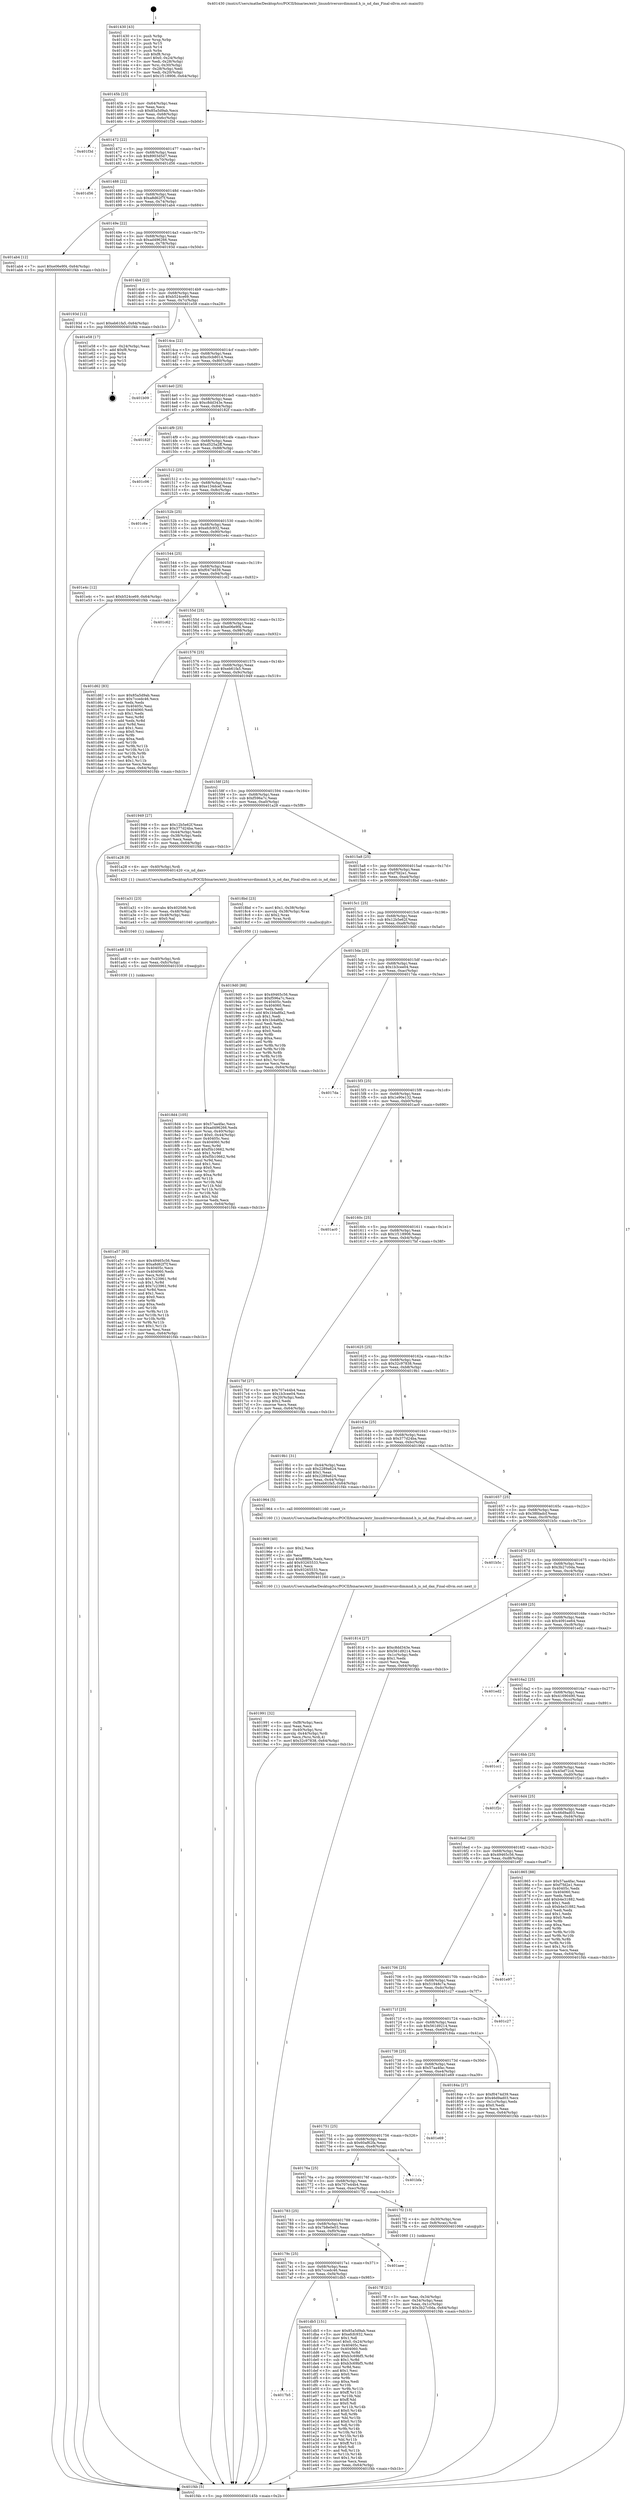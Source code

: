 digraph "0x401430" {
  label = "0x401430 (/mnt/c/Users/mathe/Desktop/tcc/POCII/binaries/extr_linuxdriversnvdimmnd.h_is_nd_dax_Final-ollvm.out::main(0))"
  labelloc = "t"
  node[shape=record]

  Entry [label="",width=0.3,height=0.3,shape=circle,fillcolor=black,style=filled]
  "0x40145b" [label="{
     0x40145b [23]\l
     | [instrs]\l
     &nbsp;&nbsp;0x40145b \<+3\>: mov -0x64(%rbp),%eax\l
     &nbsp;&nbsp;0x40145e \<+2\>: mov %eax,%ecx\l
     &nbsp;&nbsp;0x401460 \<+6\>: sub $0x85a5d9ab,%ecx\l
     &nbsp;&nbsp;0x401466 \<+3\>: mov %eax,-0x68(%rbp)\l
     &nbsp;&nbsp;0x401469 \<+3\>: mov %ecx,-0x6c(%rbp)\l
     &nbsp;&nbsp;0x40146c \<+6\>: je 0000000000401f3d \<main+0xb0d\>\l
  }"]
  "0x401f3d" [label="{
     0x401f3d\l
  }", style=dashed]
  "0x401472" [label="{
     0x401472 [22]\l
     | [instrs]\l
     &nbsp;&nbsp;0x401472 \<+5\>: jmp 0000000000401477 \<main+0x47\>\l
     &nbsp;&nbsp;0x401477 \<+3\>: mov -0x68(%rbp),%eax\l
     &nbsp;&nbsp;0x40147a \<+5\>: sub $0x8903d5d7,%eax\l
     &nbsp;&nbsp;0x40147f \<+3\>: mov %eax,-0x70(%rbp)\l
     &nbsp;&nbsp;0x401482 \<+6\>: je 0000000000401d56 \<main+0x926\>\l
  }"]
  Exit [label="",width=0.3,height=0.3,shape=circle,fillcolor=black,style=filled,peripheries=2]
  "0x401d56" [label="{
     0x401d56\l
  }", style=dashed]
  "0x401488" [label="{
     0x401488 [22]\l
     | [instrs]\l
     &nbsp;&nbsp;0x401488 \<+5\>: jmp 000000000040148d \<main+0x5d\>\l
     &nbsp;&nbsp;0x40148d \<+3\>: mov -0x68(%rbp),%eax\l
     &nbsp;&nbsp;0x401490 \<+5\>: sub $0xa8d62f7f,%eax\l
     &nbsp;&nbsp;0x401495 \<+3\>: mov %eax,-0x74(%rbp)\l
     &nbsp;&nbsp;0x401498 \<+6\>: je 0000000000401ab4 \<main+0x684\>\l
  }"]
  "0x4017b5" [label="{
     0x4017b5\l
  }", style=dashed]
  "0x401ab4" [label="{
     0x401ab4 [12]\l
     | [instrs]\l
     &nbsp;&nbsp;0x401ab4 \<+7\>: movl $0xe06e9f4,-0x64(%rbp)\l
     &nbsp;&nbsp;0x401abb \<+5\>: jmp 0000000000401f4b \<main+0xb1b\>\l
  }"]
  "0x40149e" [label="{
     0x40149e [22]\l
     | [instrs]\l
     &nbsp;&nbsp;0x40149e \<+5\>: jmp 00000000004014a3 \<main+0x73\>\l
     &nbsp;&nbsp;0x4014a3 \<+3\>: mov -0x68(%rbp),%eax\l
     &nbsp;&nbsp;0x4014a6 \<+5\>: sub $0xad496266,%eax\l
     &nbsp;&nbsp;0x4014ab \<+3\>: mov %eax,-0x78(%rbp)\l
     &nbsp;&nbsp;0x4014ae \<+6\>: je 000000000040193d \<main+0x50d\>\l
  }"]
  "0x401db5" [label="{
     0x401db5 [151]\l
     | [instrs]\l
     &nbsp;&nbsp;0x401db5 \<+5\>: mov $0x85a5d9ab,%eax\l
     &nbsp;&nbsp;0x401dba \<+5\>: mov $0xefcfc932,%ecx\l
     &nbsp;&nbsp;0x401dbf \<+2\>: mov $0x1,%dl\l
     &nbsp;&nbsp;0x401dc1 \<+7\>: movl $0x0,-0x24(%rbp)\l
     &nbsp;&nbsp;0x401dc8 \<+7\>: mov 0x40405c,%esi\l
     &nbsp;&nbsp;0x401dcf \<+7\>: mov 0x404060,%edi\l
     &nbsp;&nbsp;0x401dd6 \<+3\>: mov %esi,%r8d\l
     &nbsp;&nbsp;0x401dd9 \<+7\>: add $0xb3c69bf5,%r8d\l
     &nbsp;&nbsp;0x401de0 \<+4\>: sub $0x1,%r8d\l
     &nbsp;&nbsp;0x401de4 \<+7\>: sub $0xb3c69bf5,%r8d\l
     &nbsp;&nbsp;0x401deb \<+4\>: imul %r8d,%esi\l
     &nbsp;&nbsp;0x401def \<+3\>: and $0x1,%esi\l
     &nbsp;&nbsp;0x401df2 \<+3\>: cmp $0x0,%esi\l
     &nbsp;&nbsp;0x401df5 \<+4\>: sete %r9b\l
     &nbsp;&nbsp;0x401df9 \<+3\>: cmp $0xa,%edi\l
     &nbsp;&nbsp;0x401dfc \<+4\>: setl %r10b\l
     &nbsp;&nbsp;0x401e00 \<+3\>: mov %r9b,%r11b\l
     &nbsp;&nbsp;0x401e03 \<+4\>: xor $0xff,%r11b\l
     &nbsp;&nbsp;0x401e07 \<+3\>: mov %r10b,%bl\l
     &nbsp;&nbsp;0x401e0a \<+3\>: xor $0xff,%bl\l
     &nbsp;&nbsp;0x401e0d \<+3\>: xor $0x0,%dl\l
     &nbsp;&nbsp;0x401e10 \<+3\>: mov %r11b,%r14b\l
     &nbsp;&nbsp;0x401e13 \<+4\>: and $0x0,%r14b\l
     &nbsp;&nbsp;0x401e17 \<+3\>: and %dl,%r9b\l
     &nbsp;&nbsp;0x401e1a \<+3\>: mov %bl,%r15b\l
     &nbsp;&nbsp;0x401e1d \<+4\>: and $0x0,%r15b\l
     &nbsp;&nbsp;0x401e21 \<+3\>: and %dl,%r10b\l
     &nbsp;&nbsp;0x401e24 \<+3\>: or %r9b,%r14b\l
     &nbsp;&nbsp;0x401e27 \<+3\>: or %r10b,%r15b\l
     &nbsp;&nbsp;0x401e2a \<+3\>: xor %r15b,%r14b\l
     &nbsp;&nbsp;0x401e2d \<+3\>: or %bl,%r11b\l
     &nbsp;&nbsp;0x401e30 \<+4\>: xor $0xff,%r11b\l
     &nbsp;&nbsp;0x401e34 \<+3\>: or $0x0,%dl\l
     &nbsp;&nbsp;0x401e37 \<+3\>: and %dl,%r11b\l
     &nbsp;&nbsp;0x401e3a \<+3\>: or %r11b,%r14b\l
     &nbsp;&nbsp;0x401e3d \<+4\>: test $0x1,%r14b\l
     &nbsp;&nbsp;0x401e41 \<+3\>: cmovne %ecx,%eax\l
     &nbsp;&nbsp;0x401e44 \<+3\>: mov %eax,-0x64(%rbp)\l
     &nbsp;&nbsp;0x401e47 \<+5\>: jmp 0000000000401f4b \<main+0xb1b\>\l
  }"]
  "0x40193d" [label="{
     0x40193d [12]\l
     | [instrs]\l
     &nbsp;&nbsp;0x40193d \<+7\>: movl $0xeb61fa5,-0x64(%rbp)\l
     &nbsp;&nbsp;0x401944 \<+5\>: jmp 0000000000401f4b \<main+0xb1b\>\l
  }"]
  "0x4014b4" [label="{
     0x4014b4 [22]\l
     | [instrs]\l
     &nbsp;&nbsp;0x4014b4 \<+5\>: jmp 00000000004014b9 \<main+0x89\>\l
     &nbsp;&nbsp;0x4014b9 \<+3\>: mov -0x68(%rbp),%eax\l
     &nbsp;&nbsp;0x4014bc \<+5\>: sub $0xb524ce69,%eax\l
     &nbsp;&nbsp;0x4014c1 \<+3\>: mov %eax,-0x7c(%rbp)\l
     &nbsp;&nbsp;0x4014c4 \<+6\>: je 0000000000401e58 \<main+0xa28\>\l
  }"]
  "0x40179c" [label="{
     0x40179c [25]\l
     | [instrs]\l
     &nbsp;&nbsp;0x40179c \<+5\>: jmp 00000000004017a1 \<main+0x371\>\l
     &nbsp;&nbsp;0x4017a1 \<+3\>: mov -0x68(%rbp),%eax\l
     &nbsp;&nbsp;0x4017a4 \<+5\>: sub $0x7ccedc46,%eax\l
     &nbsp;&nbsp;0x4017a9 \<+6\>: mov %eax,-0xf4(%rbp)\l
     &nbsp;&nbsp;0x4017af \<+6\>: je 0000000000401db5 \<main+0x985\>\l
  }"]
  "0x401e58" [label="{
     0x401e58 [17]\l
     | [instrs]\l
     &nbsp;&nbsp;0x401e58 \<+3\>: mov -0x24(%rbp),%eax\l
     &nbsp;&nbsp;0x401e5b \<+7\>: add $0xf8,%rsp\l
     &nbsp;&nbsp;0x401e62 \<+1\>: pop %rbx\l
     &nbsp;&nbsp;0x401e63 \<+2\>: pop %r14\l
     &nbsp;&nbsp;0x401e65 \<+2\>: pop %r15\l
     &nbsp;&nbsp;0x401e67 \<+1\>: pop %rbp\l
     &nbsp;&nbsp;0x401e68 \<+1\>: ret\l
  }"]
  "0x4014ca" [label="{
     0x4014ca [22]\l
     | [instrs]\l
     &nbsp;&nbsp;0x4014ca \<+5\>: jmp 00000000004014cf \<main+0x9f\>\l
     &nbsp;&nbsp;0x4014cf \<+3\>: mov -0x68(%rbp),%eax\l
     &nbsp;&nbsp;0x4014d2 \<+5\>: sub $0xc0cb8014,%eax\l
     &nbsp;&nbsp;0x4014d7 \<+3\>: mov %eax,-0x80(%rbp)\l
     &nbsp;&nbsp;0x4014da \<+6\>: je 0000000000401b09 \<main+0x6d9\>\l
  }"]
  "0x401aee" [label="{
     0x401aee\l
  }", style=dashed]
  "0x401b09" [label="{
     0x401b09\l
  }", style=dashed]
  "0x4014e0" [label="{
     0x4014e0 [25]\l
     | [instrs]\l
     &nbsp;&nbsp;0x4014e0 \<+5\>: jmp 00000000004014e5 \<main+0xb5\>\l
     &nbsp;&nbsp;0x4014e5 \<+3\>: mov -0x68(%rbp),%eax\l
     &nbsp;&nbsp;0x4014e8 \<+5\>: sub $0xc8dd343e,%eax\l
     &nbsp;&nbsp;0x4014ed \<+6\>: mov %eax,-0x84(%rbp)\l
     &nbsp;&nbsp;0x4014f3 \<+6\>: je 000000000040182f \<main+0x3ff\>\l
  }"]
  "0x401a57" [label="{
     0x401a57 [93]\l
     | [instrs]\l
     &nbsp;&nbsp;0x401a57 \<+5\>: mov $0x49465c56,%eax\l
     &nbsp;&nbsp;0x401a5c \<+5\>: mov $0xa8d62f7f,%esi\l
     &nbsp;&nbsp;0x401a61 \<+7\>: mov 0x40405c,%ecx\l
     &nbsp;&nbsp;0x401a68 \<+7\>: mov 0x404060,%edx\l
     &nbsp;&nbsp;0x401a6f \<+3\>: mov %ecx,%r8d\l
     &nbsp;&nbsp;0x401a72 \<+7\>: sub $0x7c23961,%r8d\l
     &nbsp;&nbsp;0x401a79 \<+4\>: sub $0x1,%r8d\l
     &nbsp;&nbsp;0x401a7d \<+7\>: add $0x7c23961,%r8d\l
     &nbsp;&nbsp;0x401a84 \<+4\>: imul %r8d,%ecx\l
     &nbsp;&nbsp;0x401a88 \<+3\>: and $0x1,%ecx\l
     &nbsp;&nbsp;0x401a8b \<+3\>: cmp $0x0,%ecx\l
     &nbsp;&nbsp;0x401a8e \<+4\>: sete %r9b\l
     &nbsp;&nbsp;0x401a92 \<+3\>: cmp $0xa,%edx\l
     &nbsp;&nbsp;0x401a95 \<+4\>: setl %r10b\l
     &nbsp;&nbsp;0x401a99 \<+3\>: mov %r9b,%r11b\l
     &nbsp;&nbsp;0x401a9c \<+3\>: and %r10b,%r11b\l
     &nbsp;&nbsp;0x401a9f \<+3\>: xor %r10b,%r9b\l
     &nbsp;&nbsp;0x401aa2 \<+3\>: or %r9b,%r11b\l
     &nbsp;&nbsp;0x401aa5 \<+4\>: test $0x1,%r11b\l
     &nbsp;&nbsp;0x401aa9 \<+3\>: cmovne %esi,%eax\l
     &nbsp;&nbsp;0x401aac \<+3\>: mov %eax,-0x64(%rbp)\l
     &nbsp;&nbsp;0x401aaf \<+5\>: jmp 0000000000401f4b \<main+0xb1b\>\l
  }"]
  "0x40182f" [label="{
     0x40182f\l
  }", style=dashed]
  "0x4014f9" [label="{
     0x4014f9 [25]\l
     | [instrs]\l
     &nbsp;&nbsp;0x4014f9 \<+5\>: jmp 00000000004014fe \<main+0xce\>\l
     &nbsp;&nbsp;0x4014fe \<+3\>: mov -0x68(%rbp),%eax\l
     &nbsp;&nbsp;0x401501 \<+5\>: sub $0xd525a2ff,%eax\l
     &nbsp;&nbsp;0x401506 \<+6\>: mov %eax,-0x88(%rbp)\l
     &nbsp;&nbsp;0x40150c \<+6\>: je 0000000000401c06 \<main+0x7d6\>\l
  }"]
  "0x401a48" [label="{
     0x401a48 [15]\l
     | [instrs]\l
     &nbsp;&nbsp;0x401a48 \<+4\>: mov -0x40(%rbp),%rdi\l
     &nbsp;&nbsp;0x401a4c \<+6\>: mov %eax,-0xfc(%rbp)\l
     &nbsp;&nbsp;0x401a52 \<+5\>: call 0000000000401030 \<free@plt\>\l
     | [calls]\l
     &nbsp;&nbsp;0x401030 \{1\} (unknown)\l
  }"]
  "0x401c06" [label="{
     0x401c06\l
  }", style=dashed]
  "0x401512" [label="{
     0x401512 [25]\l
     | [instrs]\l
     &nbsp;&nbsp;0x401512 \<+5\>: jmp 0000000000401517 \<main+0xe7\>\l
     &nbsp;&nbsp;0x401517 \<+3\>: mov -0x68(%rbp),%eax\l
     &nbsp;&nbsp;0x40151a \<+5\>: sub $0xe134dcef,%eax\l
     &nbsp;&nbsp;0x40151f \<+6\>: mov %eax,-0x8c(%rbp)\l
     &nbsp;&nbsp;0x401525 \<+6\>: je 0000000000401c6e \<main+0x83e\>\l
  }"]
  "0x401a31" [label="{
     0x401a31 [23]\l
     | [instrs]\l
     &nbsp;&nbsp;0x401a31 \<+10\>: movabs $0x4020d6,%rdi\l
     &nbsp;&nbsp;0x401a3b \<+3\>: mov %eax,-0x48(%rbp)\l
     &nbsp;&nbsp;0x401a3e \<+3\>: mov -0x48(%rbp),%esi\l
     &nbsp;&nbsp;0x401a41 \<+2\>: mov $0x0,%al\l
     &nbsp;&nbsp;0x401a43 \<+5\>: call 0000000000401040 \<printf@plt\>\l
     | [calls]\l
     &nbsp;&nbsp;0x401040 \{1\} (unknown)\l
  }"]
  "0x401c6e" [label="{
     0x401c6e\l
  }", style=dashed]
  "0x40152b" [label="{
     0x40152b [25]\l
     | [instrs]\l
     &nbsp;&nbsp;0x40152b \<+5\>: jmp 0000000000401530 \<main+0x100\>\l
     &nbsp;&nbsp;0x401530 \<+3\>: mov -0x68(%rbp),%eax\l
     &nbsp;&nbsp;0x401533 \<+5\>: sub $0xefcfc932,%eax\l
     &nbsp;&nbsp;0x401538 \<+6\>: mov %eax,-0x90(%rbp)\l
     &nbsp;&nbsp;0x40153e \<+6\>: je 0000000000401e4c \<main+0xa1c\>\l
  }"]
  "0x401991" [label="{
     0x401991 [32]\l
     | [instrs]\l
     &nbsp;&nbsp;0x401991 \<+6\>: mov -0xf8(%rbp),%ecx\l
     &nbsp;&nbsp;0x401997 \<+3\>: imul %eax,%ecx\l
     &nbsp;&nbsp;0x40199a \<+4\>: mov -0x40(%rbp),%rsi\l
     &nbsp;&nbsp;0x40199e \<+4\>: movslq -0x44(%rbp),%rdi\l
     &nbsp;&nbsp;0x4019a2 \<+3\>: mov %ecx,(%rsi,%rdi,4)\l
     &nbsp;&nbsp;0x4019a5 \<+7\>: movl $0x32c97838,-0x64(%rbp)\l
     &nbsp;&nbsp;0x4019ac \<+5\>: jmp 0000000000401f4b \<main+0xb1b\>\l
  }"]
  "0x401e4c" [label="{
     0x401e4c [12]\l
     | [instrs]\l
     &nbsp;&nbsp;0x401e4c \<+7\>: movl $0xb524ce69,-0x64(%rbp)\l
     &nbsp;&nbsp;0x401e53 \<+5\>: jmp 0000000000401f4b \<main+0xb1b\>\l
  }"]
  "0x401544" [label="{
     0x401544 [25]\l
     | [instrs]\l
     &nbsp;&nbsp;0x401544 \<+5\>: jmp 0000000000401549 \<main+0x119\>\l
     &nbsp;&nbsp;0x401549 \<+3\>: mov -0x68(%rbp),%eax\l
     &nbsp;&nbsp;0x40154c \<+5\>: sub $0xf0474d39,%eax\l
     &nbsp;&nbsp;0x401551 \<+6\>: mov %eax,-0x94(%rbp)\l
     &nbsp;&nbsp;0x401557 \<+6\>: je 0000000000401c62 \<main+0x832\>\l
  }"]
  "0x401969" [label="{
     0x401969 [40]\l
     | [instrs]\l
     &nbsp;&nbsp;0x401969 \<+5\>: mov $0x2,%ecx\l
     &nbsp;&nbsp;0x40196e \<+1\>: cltd\l
     &nbsp;&nbsp;0x40196f \<+2\>: idiv %ecx\l
     &nbsp;&nbsp;0x401971 \<+6\>: imul $0xfffffffe,%edx,%ecx\l
     &nbsp;&nbsp;0x401977 \<+6\>: add $0x93265533,%ecx\l
     &nbsp;&nbsp;0x40197d \<+3\>: add $0x1,%ecx\l
     &nbsp;&nbsp;0x401980 \<+6\>: sub $0x93265533,%ecx\l
     &nbsp;&nbsp;0x401986 \<+6\>: mov %ecx,-0xf8(%rbp)\l
     &nbsp;&nbsp;0x40198c \<+5\>: call 0000000000401160 \<next_i\>\l
     | [calls]\l
     &nbsp;&nbsp;0x401160 \{1\} (/mnt/c/Users/mathe/Desktop/tcc/POCII/binaries/extr_linuxdriversnvdimmnd.h_is_nd_dax_Final-ollvm.out::next_i)\l
  }"]
  "0x401c62" [label="{
     0x401c62\l
  }", style=dashed]
  "0x40155d" [label="{
     0x40155d [25]\l
     | [instrs]\l
     &nbsp;&nbsp;0x40155d \<+5\>: jmp 0000000000401562 \<main+0x132\>\l
     &nbsp;&nbsp;0x401562 \<+3\>: mov -0x68(%rbp),%eax\l
     &nbsp;&nbsp;0x401565 \<+5\>: sub $0xe06e9f4,%eax\l
     &nbsp;&nbsp;0x40156a \<+6\>: mov %eax,-0x98(%rbp)\l
     &nbsp;&nbsp;0x401570 \<+6\>: je 0000000000401d62 \<main+0x932\>\l
  }"]
  "0x4018d4" [label="{
     0x4018d4 [105]\l
     | [instrs]\l
     &nbsp;&nbsp;0x4018d4 \<+5\>: mov $0x57aa4fac,%ecx\l
     &nbsp;&nbsp;0x4018d9 \<+5\>: mov $0xad496266,%edx\l
     &nbsp;&nbsp;0x4018de \<+4\>: mov %rax,-0x40(%rbp)\l
     &nbsp;&nbsp;0x4018e2 \<+7\>: movl $0x0,-0x44(%rbp)\l
     &nbsp;&nbsp;0x4018e9 \<+7\>: mov 0x40405c,%esi\l
     &nbsp;&nbsp;0x4018f0 \<+8\>: mov 0x404060,%r8d\l
     &nbsp;&nbsp;0x4018f8 \<+3\>: mov %esi,%r9d\l
     &nbsp;&nbsp;0x4018fb \<+7\>: add $0xf5b10662,%r9d\l
     &nbsp;&nbsp;0x401902 \<+4\>: sub $0x1,%r9d\l
     &nbsp;&nbsp;0x401906 \<+7\>: sub $0xf5b10662,%r9d\l
     &nbsp;&nbsp;0x40190d \<+4\>: imul %r9d,%esi\l
     &nbsp;&nbsp;0x401911 \<+3\>: and $0x1,%esi\l
     &nbsp;&nbsp;0x401914 \<+3\>: cmp $0x0,%esi\l
     &nbsp;&nbsp;0x401917 \<+4\>: sete %r10b\l
     &nbsp;&nbsp;0x40191b \<+4\>: cmp $0xa,%r8d\l
     &nbsp;&nbsp;0x40191f \<+4\>: setl %r11b\l
     &nbsp;&nbsp;0x401923 \<+3\>: mov %r10b,%bl\l
     &nbsp;&nbsp;0x401926 \<+3\>: and %r11b,%bl\l
     &nbsp;&nbsp;0x401929 \<+3\>: xor %r11b,%r10b\l
     &nbsp;&nbsp;0x40192c \<+3\>: or %r10b,%bl\l
     &nbsp;&nbsp;0x40192f \<+3\>: test $0x1,%bl\l
     &nbsp;&nbsp;0x401932 \<+3\>: cmovne %edx,%ecx\l
     &nbsp;&nbsp;0x401935 \<+3\>: mov %ecx,-0x64(%rbp)\l
     &nbsp;&nbsp;0x401938 \<+5\>: jmp 0000000000401f4b \<main+0xb1b\>\l
  }"]
  "0x401d62" [label="{
     0x401d62 [83]\l
     | [instrs]\l
     &nbsp;&nbsp;0x401d62 \<+5\>: mov $0x85a5d9ab,%eax\l
     &nbsp;&nbsp;0x401d67 \<+5\>: mov $0x7ccedc46,%ecx\l
     &nbsp;&nbsp;0x401d6c \<+2\>: xor %edx,%edx\l
     &nbsp;&nbsp;0x401d6e \<+7\>: mov 0x40405c,%esi\l
     &nbsp;&nbsp;0x401d75 \<+7\>: mov 0x404060,%edi\l
     &nbsp;&nbsp;0x401d7c \<+3\>: sub $0x1,%edx\l
     &nbsp;&nbsp;0x401d7f \<+3\>: mov %esi,%r8d\l
     &nbsp;&nbsp;0x401d82 \<+3\>: add %edx,%r8d\l
     &nbsp;&nbsp;0x401d85 \<+4\>: imul %r8d,%esi\l
     &nbsp;&nbsp;0x401d89 \<+3\>: and $0x1,%esi\l
     &nbsp;&nbsp;0x401d8c \<+3\>: cmp $0x0,%esi\l
     &nbsp;&nbsp;0x401d8f \<+4\>: sete %r9b\l
     &nbsp;&nbsp;0x401d93 \<+3\>: cmp $0xa,%edi\l
     &nbsp;&nbsp;0x401d96 \<+4\>: setl %r10b\l
     &nbsp;&nbsp;0x401d9a \<+3\>: mov %r9b,%r11b\l
     &nbsp;&nbsp;0x401d9d \<+3\>: and %r10b,%r11b\l
     &nbsp;&nbsp;0x401da0 \<+3\>: xor %r10b,%r9b\l
     &nbsp;&nbsp;0x401da3 \<+3\>: or %r9b,%r11b\l
     &nbsp;&nbsp;0x401da6 \<+4\>: test $0x1,%r11b\l
     &nbsp;&nbsp;0x401daa \<+3\>: cmovne %ecx,%eax\l
     &nbsp;&nbsp;0x401dad \<+3\>: mov %eax,-0x64(%rbp)\l
     &nbsp;&nbsp;0x401db0 \<+5\>: jmp 0000000000401f4b \<main+0xb1b\>\l
  }"]
  "0x401576" [label="{
     0x401576 [25]\l
     | [instrs]\l
     &nbsp;&nbsp;0x401576 \<+5\>: jmp 000000000040157b \<main+0x14b\>\l
     &nbsp;&nbsp;0x40157b \<+3\>: mov -0x68(%rbp),%eax\l
     &nbsp;&nbsp;0x40157e \<+5\>: sub $0xeb61fa5,%eax\l
     &nbsp;&nbsp;0x401583 \<+6\>: mov %eax,-0x9c(%rbp)\l
     &nbsp;&nbsp;0x401589 \<+6\>: je 0000000000401949 \<main+0x519\>\l
  }"]
  "0x4017ff" [label="{
     0x4017ff [21]\l
     | [instrs]\l
     &nbsp;&nbsp;0x4017ff \<+3\>: mov %eax,-0x34(%rbp)\l
     &nbsp;&nbsp;0x401802 \<+3\>: mov -0x34(%rbp),%eax\l
     &nbsp;&nbsp;0x401805 \<+3\>: mov %eax,-0x1c(%rbp)\l
     &nbsp;&nbsp;0x401808 \<+7\>: movl $0x3b27c0da,-0x64(%rbp)\l
     &nbsp;&nbsp;0x40180f \<+5\>: jmp 0000000000401f4b \<main+0xb1b\>\l
  }"]
  "0x401949" [label="{
     0x401949 [27]\l
     | [instrs]\l
     &nbsp;&nbsp;0x401949 \<+5\>: mov $0x12b5e62f,%eax\l
     &nbsp;&nbsp;0x40194e \<+5\>: mov $0x377d24ba,%ecx\l
     &nbsp;&nbsp;0x401953 \<+3\>: mov -0x44(%rbp),%edx\l
     &nbsp;&nbsp;0x401956 \<+3\>: cmp -0x38(%rbp),%edx\l
     &nbsp;&nbsp;0x401959 \<+3\>: cmovl %ecx,%eax\l
     &nbsp;&nbsp;0x40195c \<+3\>: mov %eax,-0x64(%rbp)\l
     &nbsp;&nbsp;0x40195f \<+5\>: jmp 0000000000401f4b \<main+0xb1b\>\l
  }"]
  "0x40158f" [label="{
     0x40158f [25]\l
     | [instrs]\l
     &nbsp;&nbsp;0x40158f \<+5\>: jmp 0000000000401594 \<main+0x164\>\l
     &nbsp;&nbsp;0x401594 \<+3\>: mov -0x68(%rbp),%eax\l
     &nbsp;&nbsp;0x401597 \<+5\>: sub $0xf596a7c,%eax\l
     &nbsp;&nbsp;0x40159c \<+6\>: mov %eax,-0xa0(%rbp)\l
     &nbsp;&nbsp;0x4015a2 \<+6\>: je 0000000000401a28 \<main+0x5f8\>\l
  }"]
  "0x401783" [label="{
     0x401783 [25]\l
     | [instrs]\l
     &nbsp;&nbsp;0x401783 \<+5\>: jmp 0000000000401788 \<main+0x358\>\l
     &nbsp;&nbsp;0x401788 \<+3\>: mov -0x68(%rbp),%eax\l
     &nbsp;&nbsp;0x40178b \<+5\>: sub $0x7b8e0e03,%eax\l
     &nbsp;&nbsp;0x401790 \<+6\>: mov %eax,-0xf0(%rbp)\l
     &nbsp;&nbsp;0x401796 \<+6\>: je 0000000000401aee \<main+0x6be\>\l
  }"]
  "0x401a28" [label="{
     0x401a28 [9]\l
     | [instrs]\l
     &nbsp;&nbsp;0x401a28 \<+4\>: mov -0x40(%rbp),%rdi\l
     &nbsp;&nbsp;0x401a2c \<+5\>: call 0000000000401420 \<is_nd_dax\>\l
     | [calls]\l
     &nbsp;&nbsp;0x401420 \{1\} (/mnt/c/Users/mathe/Desktop/tcc/POCII/binaries/extr_linuxdriversnvdimmnd.h_is_nd_dax_Final-ollvm.out::is_nd_dax)\l
  }"]
  "0x4015a8" [label="{
     0x4015a8 [25]\l
     | [instrs]\l
     &nbsp;&nbsp;0x4015a8 \<+5\>: jmp 00000000004015ad \<main+0x17d\>\l
     &nbsp;&nbsp;0x4015ad \<+3\>: mov -0x68(%rbp),%eax\l
     &nbsp;&nbsp;0x4015b0 \<+5\>: sub $0xf7fd2e1,%eax\l
     &nbsp;&nbsp;0x4015b5 \<+6\>: mov %eax,-0xa4(%rbp)\l
     &nbsp;&nbsp;0x4015bb \<+6\>: je 00000000004018bd \<main+0x48d\>\l
  }"]
  "0x4017f2" [label="{
     0x4017f2 [13]\l
     | [instrs]\l
     &nbsp;&nbsp;0x4017f2 \<+4\>: mov -0x30(%rbp),%rax\l
     &nbsp;&nbsp;0x4017f6 \<+4\>: mov 0x8(%rax),%rdi\l
     &nbsp;&nbsp;0x4017fa \<+5\>: call 0000000000401060 \<atoi@plt\>\l
     | [calls]\l
     &nbsp;&nbsp;0x401060 \{1\} (unknown)\l
  }"]
  "0x4018bd" [label="{
     0x4018bd [23]\l
     | [instrs]\l
     &nbsp;&nbsp;0x4018bd \<+7\>: movl $0x1,-0x38(%rbp)\l
     &nbsp;&nbsp;0x4018c4 \<+4\>: movslq -0x38(%rbp),%rax\l
     &nbsp;&nbsp;0x4018c8 \<+4\>: shl $0x2,%rax\l
     &nbsp;&nbsp;0x4018cc \<+3\>: mov %rax,%rdi\l
     &nbsp;&nbsp;0x4018cf \<+5\>: call 0000000000401050 \<malloc@plt\>\l
     | [calls]\l
     &nbsp;&nbsp;0x401050 \{1\} (unknown)\l
  }"]
  "0x4015c1" [label="{
     0x4015c1 [25]\l
     | [instrs]\l
     &nbsp;&nbsp;0x4015c1 \<+5\>: jmp 00000000004015c6 \<main+0x196\>\l
     &nbsp;&nbsp;0x4015c6 \<+3\>: mov -0x68(%rbp),%eax\l
     &nbsp;&nbsp;0x4015c9 \<+5\>: sub $0x12b5e62f,%eax\l
     &nbsp;&nbsp;0x4015ce \<+6\>: mov %eax,-0xa8(%rbp)\l
     &nbsp;&nbsp;0x4015d4 \<+6\>: je 00000000004019d0 \<main+0x5a0\>\l
  }"]
  "0x40176a" [label="{
     0x40176a [25]\l
     | [instrs]\l
     &nbsp;&nbsp;0x40176a \<+5\>: jmp 000000000040176f \<main+0x33f\>\l
     &nbsp;&nbsp;0x40176f \<+3\>: mov -0x68(%rbp),%eax\l
     &nbsp;&nbsp;0x401772 \<+5\>: sub $0x707e44b4,%eax\l
     &nbsp;&nbsp;0x401777 \<+6\>: mov %eax,-0xec(%rbp)\l
     &nbsp;&nbsp;0x40177d \<+6\>: je 00000000004017f2 \<main+0x3c2\>\l
  }"]
  "0x4019d0" [label="{
     0x4019d0 [88]\l
     | [instrs]\l
     &nbsp;&nbsp;0x4019d0 \<+5\>: mov $0x49465c56,%eax\l
     &nbsp;&nbsp;0x4019d5 \<+5\>: mov $0xf596a7c,%ecx\l
     &nbsp;&nbsp;0x4019da \<+7\>: mov 0x40405c,%edx\l
     &nbsp;&nbsp;0x4019e1 \<+7\>: mov 0x404060,%esi\l
     &nbsp;&nbsp;0x4019e8 \<+2\>: mov %edx,%edi\l
     &nbsp;&nbsp;0x4019ea \<+6\>: add $0x1b4a8fa2,%edi\l
     &nbsp;&nbsp;0x4019f0 \<+3\>: sub $0x1,%edi\l
     &nbsp;&nbsp;0x4019f3 \<+6\>: sub $0x1b4a8fa2,%edi\l
     &nbsp;&nbsp;0x4019f9 \<+3\>: imul %edi,%edx\l
     &nbsp;&nbsp;0x4019fc \<+3\>: and $0x1,%edx\l
     &nbsp;&nbsp;0x4019ff \<+3\>: cmp $0x0,%edx\l
     &nbsp;&nbsp;0x401a02 \<+4\>: sete %r8b\l
     &nbsp;&nbsp;0x401a06 \<+3\>: cmp $0xa,%esi\l
     &nbsp;&nbsp;0x401a09 \<+4\>: setl %r9b\l
     &nbsp;&nbsp;0x401a0d \<+3\>: mov %r8b,%r10b\l
     &nbsp;&nbsp;0x401a10 \<+3\>: and %r9b,%r10b\l
     &nbsp;&nbsp;0x401a13 \<+3\>: xor %r9b,%r8b\l
     &nbsp;&nbsp;0x401a16 \<+3\>: or %r8b,%r10b\l
     &nbsp;&nbsp;0x401a19 \<+4\>: test $0x1,%r10b\l
     &nbsp;&nbsp;0x401a1d \<+3\>: cmovne %ecx,%eax\l
     &nbsp;&nbsp;0x401a20 \<+3\>: mov %eax,-0x64(%rbp)\l
     &nbsp;&nbsp;0x401a23 \<+5\>: jmp 0000000000401f4b \<main+0xb1b\>\l
  }"]
  "0x4015da" [label="{
     0x4015da [25]\l
     | [instrs]\l
     &nbsp;&nbsp;0x4015da \<+5\>: jmp 00000000004015df \<main+0x1af\>\l
     &nbsp;&nbsp;0x4015df \<+3\>: mov -0x68(%rbp),%eax\l
     &nbsp;&nbsp;0x4015e2 \<+5\>: sub $0x1b3cee04,%eax\l
     &nbsp;&nbsp;0x4015e7 \<+6\>: mov %eax,-0xac(%rbp)\l
     &nbsp;&nbsp;0x4015ed \<+6\>: je 00000000004017da \<main+0x3aa\>\l
  }"]
  "0x401bfa" [label="{
     0x401bfa\l
  }", style=dashed]
  "0x4017da" [label="{
     0x4017da\l
  }", style=dashed]
  "0x4015f3" [label="{
     0x4015f3 [25]\l
     | [instrs]\l
     &nbsp;&nbsp;0x4015f3 \<+5\>: jmp 00000000004015f8 \<main+0x1c8\>\l
     &nbsp;&nbsp;0x4015f8 \<+3\>: mov -0x68(%rbp),%eax\l
     &nbsp;&nbsp;0x4015fb \<+5\>: sub $0x1e90e132,%eax\l
     &nbsp;&nbsp;0x401600 \<+6\>: mov %eax,-0xb0(%rbp)\l
     &nbsp;&nbsp;0x401606 \<+6\>: je 0000000000401ac0 \<main+0x690\>\l
  }"]
  "0x401751" [label="{
     0x401751 [25]\l
     | [instrs]\l
     &nbsp;&nbsp;0x401751 \<+5\>: jmp 0000000000401756 \<main+0x326\>\l
     &nbsp;&nbsp;0x401756 \<+3\>: mov -0x68(%rbp),%eax\l
     &nbsp;&nbsp;0x401759 \<+5\>: sub $0x60af62fa,%eax\l
     &nbsp;&nbsp;0x40175e \<+6\>: mov %eax,-0xe8(%rbp)\l
     &nbsp;&nbsp;0x401764 \<+6\>: je 0000000000401bfa \<main+0x7ca\>\l
  }"]
  "0x401ac0" [label="{
     0x401ac0\l
  }", style=dashed]
  "0x40160c" [label="{
     0x40160c [25]\l
     | [instrs]\l
     &nbsp;&nbsp;0x40160c \<+5\>: jmp 0000000000401611 \<main+0x1e1\>\l
     &nbsp;&nbsp;0x401611 \<+3\>: mov -0x68(%rbp),%eax\l
     &nbsp;&nbsp;0x401614 \<+5\>: sub $0x1f118906,%eax\l
     &nbsp;&nbsp;0x401619 \<+6\>: mov %eax,-0xb4(%rbp)\l
     &nbsp;&nbsp;0x40161f \<+6\>: je 00000000004017bf \<main+0x38f\>\l
  }"]
  "0x401e69" [label="{
     0x401e69\l
  }", style=dashed]
  "0x4017bf" [label="{
     0x4017bf [27]\l
     | [instrs]\l
     &nbsp;&nbsp;0x4017bf \<+5\>: mov $0x707e44b4,%eax\l
     &nbsp;&nbsp;0x4017c4 \<+5\>: mov $0x1b3cee04,%ecx\l
     &nbsp;&nbsp;0x4017c9 \<+3\>: mov -0x20(%rbp),%edx\l
     &nbsp;&nbsp;0x4017cc \<+3\>: cmp $0x2,%edx\l
     &nbsp;&nbsp;0x4017cf \<+3\>: cmovne %ecx,%eax\l
     &nbsp;&nbsp;0x4017d2 \<+3\>: mov %eax,-0x64(%rbp)\l
     &nbsp;&nbsp;0x4017d5 \<+5\>: jmp 0000000000401f4b \<main+0xb1b\>\l
  }"]
  "0x401625" [label="{
     0x401625 [25]\l
     | [instrs]\l
     &nbsp;&nbsp;0x401625 \<+5\>: jmp 000000000040162a \<main+0x1fa\>\l
     &nbsp;&nbsp;0x40162a \<+3\>: mov -0x68(%rbp),%eax\l
     &nbsp;&nbsp;0x40162d \<+5\>: sub $0x32c97838,%eax\l
     &nbsp;&nbsp;0x401632 \<+6\>: mov %eax,-0xb8(%rbp)\l
     &nbsp;&nbsp;0x401638 \<+6\>: je 00000000004019b1 \<main+0x581\>\l
  }"]
  "0x401f4b" [label="{
     0x401f4b [5]\l
     | [instrs]\l
     &nbsp;&nbsp;0x401f4b \<+5\>: jmp 000000000040145b \<main+0x2b\>\l
  }"]
  "0x401430" [label="{
     0x401430 [43]\l
     | [instrs]\l
     &nbsp;&nbsp;0x401430 \<+1\>: push %rbp\l
     &nbsp;&nbsp;0x401431 \<+3\>: mov %rsp,%rbp\l
     &nbsp;&nbsp;0x401434 \<+2\>: push %r15\l
     &nbsp;&nbsp;0x401436 \<+2\>: push %r14\l
     &nbsp;&nbsp;0x401438 \<+1\>: push %rbx\l
     &nbsp;&nbsp;0x401439 \<+7\>: sub $0xf8,%rsp\l
     &nbsp;&nbsp;0x401440 \<+7\>: movl $0x0,-0x24(%rbp)\l
     &nbsp;&nbsp;0x401447 \<+3\>: mov %edi,-0x28(%rbp)\l
     &nbsp;&nbsp;0x40144a \<+4\>: mov %rsi,-0x30(%rbp)\l
     &nbsp;&nbsp;0x40144e \<+3\>: mov -0x28(%rbp),%edi\l
     &nbsp;&nbsp;0x401451 \<+3\>: mov %edi,-0x20(%rbp)\l
     &nbsp;&nbsp;0x401454 \<+7\>: movl $0x1f118906,-0x64(%rbp)\l
  }"]
  "0x401738" [label="{
     0x401738 [25]\l
     | [instrs]\l
     &nbsp;&nbsp;0x401738 \<+5\>: jmp 000000000040173d \<main+0x30d\>\l
     &nbsp;&nbsp;0x40173d \<+3\>: mov -0x68(%rbp),%eax\l
     &nbsp;&nbsp;0x401740 \<+5\>: sub $0x57aa4fac,%eax\l
     &nbsp;&nbsp;0x401745 \<+6\>: mov %eax,-0xe4(%rbp)\l
     &nbsp;&nbsp;0x40174b \<+6\>: je 0000000000401e69 \<main+0xa39\>\l
  }"]
  "0x4019b1" [label="{
     0x4019b1 [31]\l
     | [instrs]\l
     &nbsp;&nbsp;0x4019b1 \<+3\>: mov -0x44(%rbp),%eax\l
     &nbsp;&nbsp;0x4019b4 \<+5\>: sub $0x2289a624,%eax\l
     &nbsp;&nbsp;0x4019b9 \<+3\>: add $0x1,%eax\l
     &nbsp;&nbsp;0x4019bc \<+5\>: add $0x2289a624,%eax\l
     &nbsp;&nbsp;0x4019c1 \<+3\>: mov %eax,-0x44(%rbp)\l
     &nbsp;&nbsp;0x4019c4 \<+7\>: movl $0xeb61fa5,-0x64(%rbp)\l
     &nbsp;&nbsp;0x4019cb \<+5\>: jmp 0000000000401f4b \<main+0xb1b\>\l
  }"]
  "0x40163e" [label="{
     0x40163e [25]\l
     | [instrs]\l
     &nbsp;&nbsp;0x40163e \<+5\>: jmp 0000000000401643 \<main+0x213\>\l
     &nbsp;&nbsp;0x401643 \<+3\>: mov -0x68(%rbp),%eax\l
     &nbsp;&nbsp;0x401646 \<+5\>: sub $0x377d24ba,%eax\l
     &nbsp;&nbsp;0x40164b \<+6\>: mov %eax,-0xbc(%rbp)\l
     &nbsp;&nbsp;0x401651 \<+6\>: je 0000000000401964 \<main+0x534\>\l
  }"]
  "0x40184a" [label="{
     0x40184a [27]\l
     | [instrs]\l
     &nbsp;&nbsp;0x40184a \<+5\>: mov $0xf0474d39,%eax\l
     &nbsp;&nbsp;0x40184f \<+5\>: mov $0x46d9ad03,%ecx\l
     &nbsp;&nbsp;0x401854 \<+3\>: mov -0x1c(%rbp),%edx\l
     &nbsp;&nbsp;0x401857 \<+3\>: cmp $0x0,%edx\l
     &nbsp;&nbsp;0x40185a \<+3\>: cmove %ecx,%eax\l
     &nbsp;&nbsp;0x40185d \<+3\>: mov %eax,-0x64(%rbp)\l
     &nbsp;&nbsp;0x401860 \<+5\>: jmp 0000000000401f4b \<main+0xb1b\>\l
  }"]
  "0x401964" [label="{
     0x401964 [5]\l
     | [instrs]\l
     &nbsp;&nbsp;0x401964 \<+5\>: call 0000000000401160 \<next_i\>\l
     | [calls]\l
     &nbsp;&nbsp;0x401160 \{1\} (/mnt/c/Users/mathe/Desktop/tcc/POCII/binaries/extr_linuxdriversnvdimmnd.h_is_nd_dax_Final-ollvm.out::next_i)\l
  }"]
  "0x401657" [label="{
     0x401657 [25]\l
     | [instrs]\l
     &nbsp;&nbsp;0x401657 \<+5\>: jmp 000000000040165c \<main+0x22c\>\l
     &nbsp;&nbsp;0x40165c \<+3\>: mov -0x68(%rbp),%eax\l
     &nbsp;&nbsp;0x40165f \<+5\>: sub $0x38fdadcf,%eax\l
     &nbsp;&nbsp;0x401664 \<+6\>: mov %eax,-0xc0(%rbp)\l
     &nbsp;&nbsp;0x40166a \<+6\>: je 0000000000401b5c \<main+0x72c\>\l
  }"]
  "0x40171f" [label="{
     0x40171f [25]\l
     | [instrs]\l
     &nbsp;&nbsp;0x40171f \<+5\>: jmp 0000000000401724 \<main+0x2f4\>\l
     &nbsp;&nbsp;0x401724 \<+3\>: mov -0x68(%rbp),%eax\l
     &nbsp;&nbsp;0x401727 \<+5\>: sub $0x561d9214,%eax\l
     &nbsp;&nbsp;0x40172c \<+6\>: mov %eax,-0xe0(%rbp)\l
     &nbsp;&nbsp;0x401732 \<+6\>: je 000000000040184a \<main+0x41a\>\l
  }"]
  "0x401b5c" [label="{
     0x401b5c\l
  }", style=dashed]
  "0x401670" [label="{
     0x401670 [25]\l
     | [instrs]\l
     &nbsp;&nbsp;0x401670 \<+5\>: jmp 0000000000401675 \<main+0x245\>\l
     &nbsp;&nbsp;0x401675 \<+3\>: mov -0x68(%rbp),%eax\l
     &nbsp;&nbsp;0x401678 \<+5\>: sub $0x3b27c0da,%eax\l
     &nbsp;&nbsp;0x40167d \<+6\>: mov %eax,-0xc4(%rbp)\l
     &nbsp;&nbsp;0x401683 \<+6\>: je 0000000000401814 \<main+0x3e4\>\l
  }"]
  "0x401c27" [label="{
     0x401c27\l
  }", style=dashed]
  "0x401814" [label="{
     0x401814 [27]\l
     | [instrs]\l
     &nbsp;&nbsp;0x401814 \<+5\>: mov $0xc8dd343e,%eax\l
     &nbsp;&nbsp;0x401819 \<+5\>: mov $0x561d9214,%ecx\l
     &nbsp;&nbsp;0x40181e \<+3\>: mov -0x1c(%rbp),%edx\l
     &nbsp;&nbsp;0x401821 \<+3\>: cmp $0x1,%edx\l
     &nbsp;&nbsp;0x401824 \<+3\>: cmovl %ecx,%eax\l
     &nbsp;&nbsp;0x401827 \<+3\>: mov %eax,-0x64(%rbp)\l
     &nbsp;&nbsp;0x40182a \<+5\>: jmp 0000000000401f4b \<main+0xb1b\>\l
  }"]
  "0x401689" [label="{
     0x401689 [25]\l
     | [instrs]\l
     &nbsp;&nbsp;0x401689 \<+5\>: jmp 000000000040168e \<main+0x25e\>\l
     &nbsp;&nbsp;0x40168e \<+3\>: mov -0x68(%rbp),%eax\l
     &nbsp;&nbsp;0x401691 \<+5\>: sub $0x4091ee64,%eax\l
     &nbsp;&nbsp;0x401696 \<+6\>: mov %eax,-0xc8(%rbp)\l
     &nbsp;&nbsp;0x40169c \<+6\>: je 0000000000401ed2 \<main+0xaa2\>\l
  }"]
  "0x401706" [label="{
     0x401706 [25]\l
     | [instrs]\l
     &nbsp;&nbsp;0x401706 \<+5\>: jmp 000000000040170b \<main+0x2db\>\l
     &nbsp;&nbsp;0x40170b \<+3\>: mov -0x68(%rbp),%eax\l
     &nbsp;&nbsp;0x40170e \<+5\>: sub $0x51948c7a,%eax\l
     &nbsp;&nbsp;0x401713 \<+6\>: mov %eax,-0xdc(%rbp)\l
     &nbsp;&nbsp;0x401719 \<+6\>: je 0000000000401c27 \<main+0x7f7\>\l
  }"]
  "0x401ed2" [label="{
     0x401ed2\l
  }", style=dashed]
  "0x4016a2" [label="{
     0x4016a2 [25]\l
     | [instrs]\l
     &nbsp;&nbsp;0x4016a2 \<+5\>: jmp 00000000004016a7 \<main+0x277\>\l
     &nbsp;&nbsp;0x4016a7 \<+3\>: mov -0x68(%rbp),%eax\l
     &nbsp;&nbsp;0x4016aa \<+5\>: sub $0x41690490,%eax\l
     &nbsp;&nbsp;0x4016af \<+6\>: mov %eax,-0xcc(%rbp)\l
     &nbsp;&nbsp;0x4016b5 \<+6\>: je 0000000000401cc1 \<main+0x891\>\l
  }"]
  "0x401e97" [label="{
     0x401e97\l
  }", style=dashed]
  "0x401cc1" [label="{
     0x401cc1\l
  }", style=dashed]
  "0x4016bb" [label="{
     0x4016bb [25]\l
     | [instrs]\l
     &nbsp;&nbsp;0x4016bb \<+5\>: jmp 00000000004016c0 \<main+0x290\>\l
     &nbsp;&nbsp;0x4016c0 \<+3\>: mov -0x68(%rbp),%eax\l
     &nbsp;&nbsp;0x4016c3 \<+5\>: sub $0x45ef72cd,%eax\l
     &nbsp;&nbsp;0x4016c8 \<+6\>: mov %eax,-0xd0(%rbp)\l
     &nbsp;&nbsp;0x4016ce \<+6\>: je 0000000000401f2c \<main+0xafc\>\l
  }"]
  "0x4016ed" [label="{
     0x4016ed [25]\l
     | [instrs]\l
     &nbsp;&nbsp;0x4016ed \<+5\>: jmp 00000000004016f2 \<main+0x2c2\>\l
     &nbsp;&nbsp;0x4016f2 \<+3\>: mov -0x68(%rbp),%eax\l
     &nbsp;&nbsp;0x4016f5 \<+5\>: sub $0x49465c56,%eax\l
     &nbsp;&nbsp;0x4016fa \<+6\>: mov %eax,-0xd8(%rbp)\l
     &nbsp;&nbsp;0x401700 \<+6\>: je 0000000000401e97 \<main+0xa67\>\l
  }"]
  "0x401f2c" [label="{
     0x401f2c\l
  }", style=dashed]
  "0x4016d4" [label="{
     0x4016d4 [25]\l
     | [instrs]\l
     &nbsp;&nbsp;0x4016d4 \<+5\>: jmp 00000000004016d9 \<main+0x2a9\>\l
     &nbsp;&nbsp;0x4016d9 \<+3\>: mov -0x68(%rbp),%eax\l
     &nbsp;&nbsp;0x4016dc \<+5\>: sub $0x46d9ad03,%eax\l
     &nbsp;&nbsp;0x4016e1 \<+6\>: mov %eax,-0xd4(%rbp)\l
     &nbsp;&nbsp;0x4016e7 \<+6\>: je 0000000000401865 \<main+0x435\>\l
  }"]
  "0x401865" [label="{
     0x401865 [88]\l
     | [instrs]\l
     &nbsp;&nbsp;0x401865 \<+5\>: mov $0x57aa4fac,%eax\l
     &nbsp;&nbsp;0x40186a \<+5\>: mov $0xf7fd2e1,%ecx\l
     &nbsp;&nbsp;0x40186f \<+7\>: mov 0x40405c,%edx\l
     &nbsp;&nbsp;0x401876 \<+7\>: mov 0x404060,%esi\l
     &nbsp;&nbsp;0x40187d \<+2\>: mov %edx,%edi\l
     &nbsp;&nbsp;0x40187f \<+6\>: add $0xb4e31882,%edi\l
     &nbsp;&nbsp;0x401885 \<+3\>: sub $0x1,%edi\l
     &nbsp;&nbsp;0x401888 \<+6\>: sub $0xb4e31882,%edi\l
     &nbsp;&nbsp;0x40188e \<+3\>: imul %edi,%edx\l
     &nbsp;&nbsp;0x401891 \<+3\>: and $0x1,%edx\l
     &nbsp;&nbsp;0x401894 \<+3\>: cmp $0x0,%edx\l
     &nbsp;&nbsp;0x401897 \<+4\>: sete %r8b\l
     &nbsp;&nbsp;0x40189b \<+3\>: cmp $0xa,%esi\l
     &nbsp;&nbsp;0x40189e \<+4\>: setl %r9b\l
     &nbsp;&nbsp;0x4018a2 \<+3\>: mov %r8b,%r10b\l
     &nbsp;&nbsp;0x4018a5 \<+3\>: and %r9b,%r10b\l
     &nbsp;&nbsp;0x4018a8 \<+3\>: xor %r9b,%r8b\l
     &nbsp;&nbsp;0x4018ab \<+3\>: or %r8b,%r10b\l
     &nbsp;&nbsp;0x4018ae \<+4\>: test $0x1,%r10b\l
     &nbsp;&nbsp;0x4018b2 \<+3\>: cmovne %ecx,%eax\l
     &nbsp;&nbsp;0x4018b5 \<+3\>: mov %eax,-0x64(%rbp)\l
     &nbsp;&nbsp;0x4018b8 \<+5\>: jmp 0000000000401f4b \<main+0xb1b\>\l
  }"]
  Entry -> "0x401430" [label=" 1"]
  "0x40145b" -> "0x401f3d" [label=" 0"]
  "0x40145b" -> "0x401472" [label=" 18"]
  "0x401e58" -> Exit [label=" 1"]
  "0x401472" -> "0x401d56" [label=" 0"]
  "0x401472" -> "0x401488" [label=" 18"]
  "0x401e4c" -> "0x401f4b" [label=" 1"]
  "0x401488" -> "0x401ab4" [label=" 1"]
  "0x401488" -> "0x40149e" [label=" 17"]
  "0x401db5" -> "0x401f4b" [label=" 1"]
  "0x40149e" -> "0x40193d" [label=" 1"]
  "0x40149e" -> "0x4014b4" [label=" 16"]
  "0x40179c" -> "0x4017b5" [label=" 0"]
  "0x4014b4" -> "0x401e58" [label=" 1"]
  "0x4014b4" -> "0x4014ca" [label=" 15"]
  "0x40179c" -> "0x401db5" [label=" 1"]
  "0x4014ca" -> "0x401b09" [label=" 0"]
  "0x4014ca" -> "0x4014e0" [label=" 15"]
  "0x401783" -> "0x40179c" [label=" 1"]
  "0x4014e0" -> "0x40182f" [label=" 0"]
  "0x4014e0" -> "0x4014f9" [label=" 15"]
  "0x401783" -> "0x401aee" [label=" 0"]
  "0x4014f9" -> "0x401c06" [label=" 0"]
  "0x4014f9" -> "0x401512" [label=" 15"]
  "0x401d62" -> "0x401f4b" [label=" 1"]
  "0x401512" -> "0x401c6e" [label=" 0"]
  "0x401512" -> "0x40152b" [label=" 15"]
  "0x401ab4" -> "0x401f4b" [label=" 1"]
  "0x40152b" -> "0x401e4c" [label=" 1"]
  "0x40152b" -> "0x401544" [label=" 14"]
  "0x401a57" -> "0x401f4b" [label=" 1"]
  "0x401544" -> "0x401c62" [label=" 0"]
  "0x401544" -> "0x40155d" [label=" 14"]
  "0x401a48" -> "0x401a57" [label=" 1"]
  "0x40155d" -> "0x401d62" [label=" 1"]
  "0x40155d" -> "0x401576" [label=" 13"]
  "0x401a31" -> "0x401a48" [label=" 1"]
  "0x401576" -> "0x401949" [label=" 2"]
  "0x401576" -> "0x40158f" [label=" 11"]
  "0x401a28" -> "0x401a31" [label=" 1"]
  "0x40158f" -> "0x401a28" [label=" 1"]
  "0x40158f" -> "0x4015a8" [label=" 10"]
  "0x4019d0" -> "0x401f4b" [label=" 1"]
  "0x4015a8" -> "0x4018bd" [label=" 1"]
  "0x4015a8" -> "0x4015c1" [label=" 9"]
  "0x4019b1" -> "0x401f4b" [label=" 1"]
  "0x4015c1" -> "0x4019d0" [label=" 1"]
  "0x4015c1" -> "0x4015da" [label=" 8"]
  "0x401969" -> "0x401991" [label=" 1"]
  "0x4015da" -> "0x4017da" [label=" 0"]
  "0x4015da" -> "0x4015f3" [label=" 8"]
  "0x401964" -> "0x401969" [label=" 1"]
  "0x4015f3" -> "0x401ac0" [label=" 0"]
  "0x4015f3" -> "0x40160c" [label=" 8"]
  "0x40193d" -> "0x401f4b" [label=" 1"]
  "0x40160c" -> "0x4017bf" [label=" 1"]
  "0x40160c" -> "0x401625" [label=" 7"]
  "0x4017bf" -> "0x401f4b" [label=" 1"]
  "0x401430" -> "0x40145b" [label=" 1"]
  "0x401f4b" -> "0x40145b" [label=" 17"]
  "0x4018d4" -> "0x401f4b" [label=" 1"]
  "0x401625" -> "0x4019b1" [label=" 1"]
  "0x401625" -> "0x40163e" [label=" 6"]
  "0x401865" -> "0x401f4b" [label=" 1"]
  "0x40163e" -> "0x401964" [label=" 1"]
  "0x40163e" -> "0x401657" [label=" 5"]
  "0x40184a" -> "0x401f4b" [label=" 1"]
  "0x401657" -> "0x401b5c" [label=" 0"]
  "0x401657" -> "0x401670" [label=" 5"]
  "0x4017ff" -> "0x401f4b" [label=" 1"]
  "0x401670" -> "0x401814" [label=" 1"]
  "0x401670" -> "0x401689" [label=" 4"]
  "0x4017f2" -> "0x4017ff" [label=" 1"]
  "0x401689" -> "0x401ed2" [label=" 0"]
  "0x401689" -> "0x4016a2" [label=" 4"]
  "0x40176a" -> "0x4017f2" [label=" 1"]
  "0x4016a2" -> "0x401cc1" [label=" 0"]
  "0x4016a2" -> "0x4016bb" [label=" 4"]
  "0x401991" -> "0x401f4b" [label=" 1"]
  "0x4016bb" -> "0x401f2c" [label=" 0"]
  "0x4016bb" -> "0x4016d4" [label=" 4"]
  "0x401751" -> "0x401bfa" [label=" 0"]
  "0x4016d4" -> "0x401865" [label=" 1"]
  "0x4016d4" -> "0x4016ed" [label=" 3"]
  "0x401751" -> "0x40176a" [label=" 2"]
  "0x4016ed" -> "0x401e97" [label=" 0"]
  "0x4016ed" -> "0x401706" [label=" 3"]
  "0x40176a" -> "0x401783" [label=" 1"]
  "0x401706" -> "0x401c27" [label=" 0"]
  "0x401706" -> "0x40171f" [label=" 3"]
  "0x401814" -> "0x401f4b" [label=" 1"]
  "0x40171f" -> "0x40184a" [label=" 1"]
  "0x40171f" -> "0x401738" [label=" 2"]
  "0x4018bd" -> "0x4018d4" [label=" 1"]
  "0x401738" -> "0x401e69" [label=" 0"]
  "0x401738" -> "0x401751" [label=" 2"]
  "0x401949" -> "0x401f4b" [label=" 2"]
}
